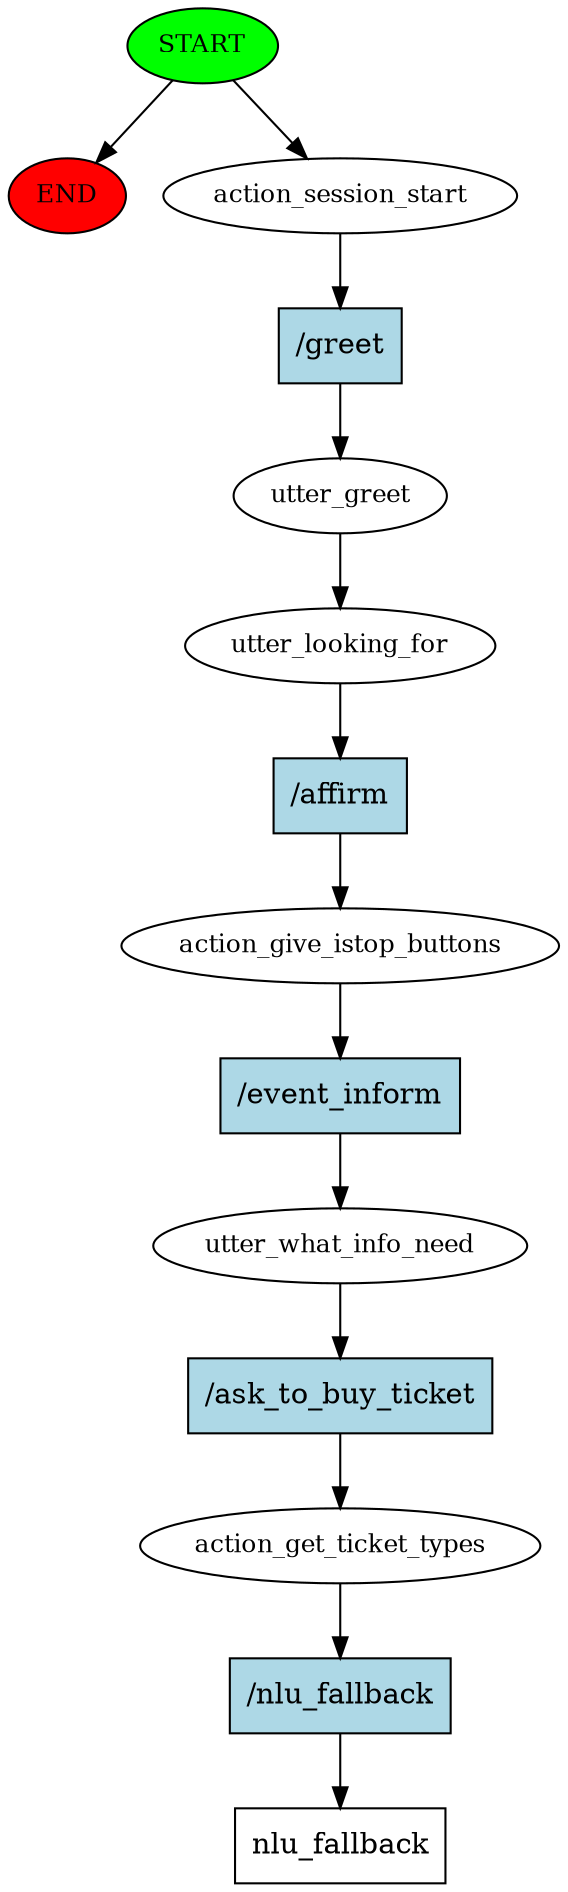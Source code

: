 digraph  {
0 [class="start active", fillcolor=green, fontsize=12, label=START, style=filled];
"-1" [class=end, fillcolor=red, fontsize=12, label=END, style=filled];
1 [class=active, fontsize=12, label=action_session_start];
2 [class=active, fontsize=12, label=utter_greet];
3 [class=active, fontsize=12, label=utter_looking_for];
4 [class=active, fontsize=12, label=action_give_istop_buttons];
5 [class=active, fontsize=12, label=utter_what_info_need];
6 [class=active, fontsize=12, label=action_get_ticket_types];
7 [class="intent dashed active", label=nlu_fallback, shape=rect];
8 [class="intent active", fillcolor=lightblue, label="/greet", shape=rect, style=filled];
9 [class="intent active", fillcolor=lightblue, label="/affirm", shape=rect, style=filled];
10 [class="intent active", fillcolor=lightblue, label="/event_inform", shape=rect, style=filled];
11 [class="intent active", fillcolor=lightblue, label="/ask_to_buy_ticket", shape=rect, style=filled];
12 [class="intent active", fillcolor=lightblue, label="/nlu_fallback", shape=rect, style=filled];
0 -> "-1"  [class="", key=NONE, label=""];
0 -> 1  [class=active, key=NONE, label=""];
1 -> 8  [class=active, key=0];
2 -> 3  [class=active, key=NONE, label=""];
3 -> 9  [class=active, key=0];
4 -> 10  [class=active, key=0];
5 -> 11  [class=active, key=0];
6 -> 12  [class=active, key=0];
8 -> 2  [class=active, key=0];
9 -> 4  [class=active, key=0];
10 -> 5  [class=active, key=0];
11 -> 6  [class=active, key=0];
12 -> 7  [class=active, key=0];
}
